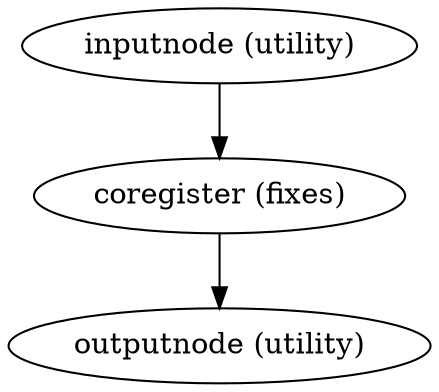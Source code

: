 strict digraph  {
"inputnode (utility)";
"coregister (fixes)";
"outputnode (utility)";
"inputnode (utility)" -> "coregister (fixes)";
"coregister (fixes)" -> "outputnode (utility)";
}
